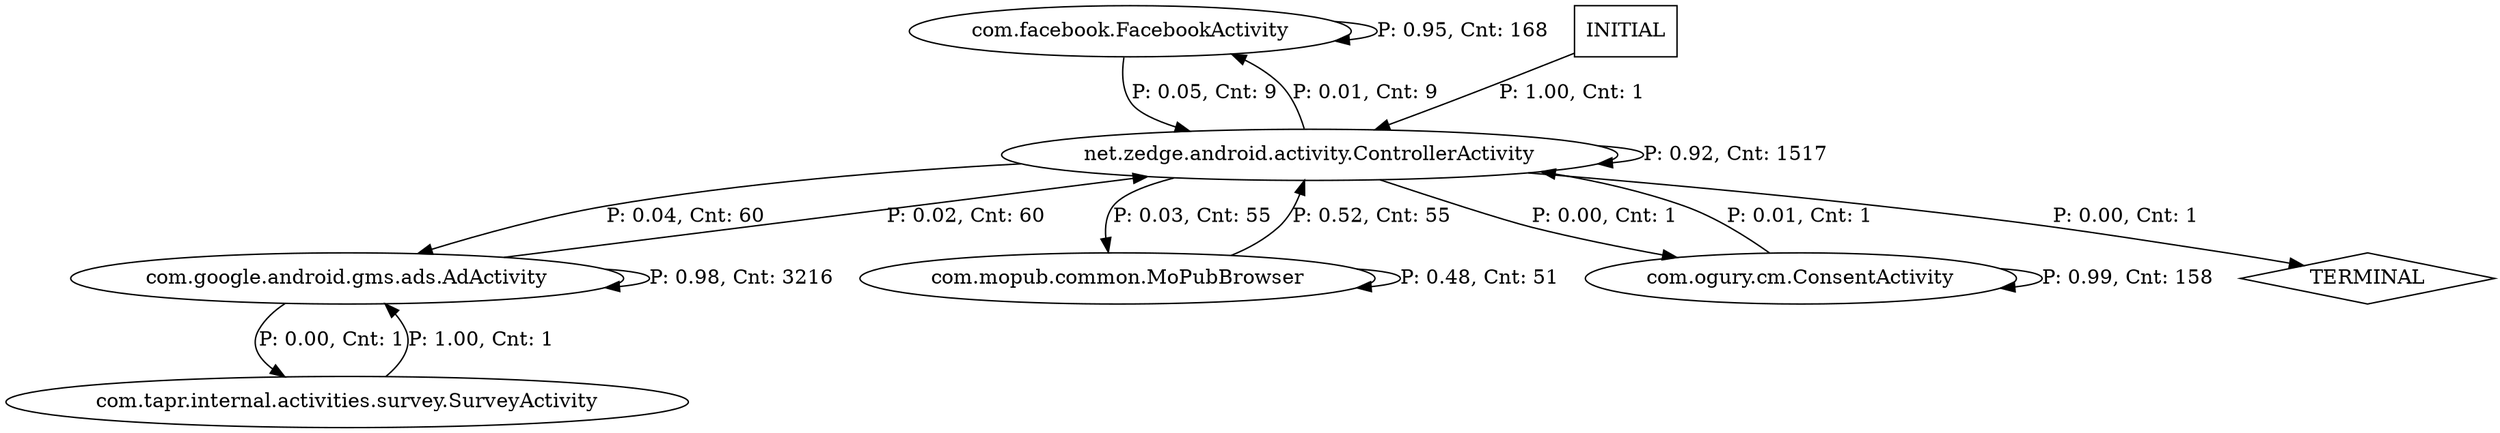 digraph G {
  0 [label="com.facebook.FacebookActivity"];
  1 [label="com.google.android.gms.ads.AdActivity"];
  2 [label="com.mopub.common.MoPubBrowser"];
  3 [label="com.ogury.cm.ConsentActivity"];
  4 [label="com.tapr.internal.activities.survey.SurveyActivity"];
  5 [label="net.zedge.android.activity.ControllerActivity"];
  6 [label="TERMINAL",shape=diamond];
  7 [label="INITIAL",shape=box];
0->0 [label="P: 0.95, Cnt: 168"];
0->5 [label="P: 0.05, Cnt: 9"];
1->1 [label="P: 0.98, Cnt: 3216"];
1->4 [label="P: 0.00, Cnt: 1"];
1->5 [label="P: 0.02, Cnt: 60"];
2->2 [label="P: 0.48, Cnt: 51"];
2->5 [label="P: 0.52, Cnt: 55"];
3->3 [label="P: 0.99, Cnt: 158"];
3->5 [label="P: 0.01, Cnt: 1"];
4->1 [label="P: 1.00, Cnt: 1"];
5->0 [label="P: 0.01, Cnt: 9"];
5->1 [label="P: 0.04, Cnt: 60"];
5->2 [label="P: 0.03, Cnt: 55"];
5->3 [label="P: 0.00, Cnt: 1"];
5->5 [label="P: 0.92, Cnt: 1517"];
5->6 [label="P: 0.00, Cnt: 1"];
7->5 [label="P: 1.00, Cnt: 1"];
}
